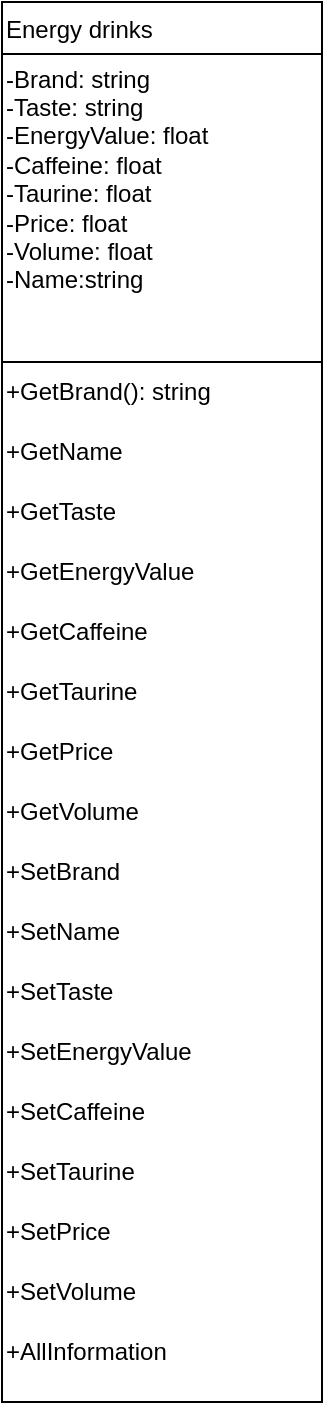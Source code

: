 <mxfile version="15.8.2" type="github">
  <diagram id="C5RBs43oDa-KdzZeNtuy" name="Page-1">
    <mxGraphModel dx="1185" dy="662" grid="1" gridSize="10" guides="1" tooltips="1" connect="1" arrows="1" fold="1" page="1" pageScale="1" pageWidth="827" pageHeight="1169" math="0" shadow="0">
      <root>
        <mxCell id="WIyWlLk6GJQsqaUBKTNV-0" />
        <mxCell id="WIyWlLk6GJQsqaUBKTNV-1" parent="WIyWlLk6GJQsqaUBKTNV-0" />
        <mxCell id="zkfFHV4jXpPFQw0GAbJ--17" value="Energy drinks" style="swimlane;fontStyle=0;align=left;verticalAlign=top;childLayout=stackLayout;horizontal=1;startSize=26;horizontalStack=0;resizeParent=1;resizeLast=0;collapsible=1;marginBottom=0;rounded=0;shadow=0;strokeWidth=1;" parent="WIyWlLk6GJQsqaUBKTNV-1" vertex="1">
          <mxGeometry x="280" y="570" width="160" height="700" as="geometry">
            <mxRectangle x="550" y="140" width="160" height="26" as="alternateBounds" />
          </mxGeometry>
        </mxCell>
        <mxCell id="570bbLZpeUChZeXISY6o-0" value="&lt;div&gt;-Brand: string&lt;/div&gt;&lt;div&gt;-Taste: string&lt;/div&gt;&lt;div&gt;-EnergyValue: float&lt;/div&gt;&lt;div&gt;-Сaffeine: float&amp;nbsp;&lt;/div&gt;&lt;div&gt;-Taurine: float&lt;/div&gt;&lt;div&gt;-Price: float&lt;br&gt;&lt;/div&gt;&lt;div&gt;-Volume: float&lt;br&gt;&lt;/div&gt;&lt;div&gt;-Name:string&lt;/div&gt;&lt;div&gt;&lt;br&gt;&lt;/div&gt;&lt;div&gt;&lt;br&gt;&lt;/div&gt;" style="text;html=1;strokeColor=none;fillColor=none;align=left;verticalAlign=middle;whiteSpace=wrap;rounded=0;" parent="zkfFHV4jXpPFQw0GAbJ--17" vertex="1">
          <mxGeometry y="26" width="160" height="154" as="geometry" />
        </mxCell>
        <mxCell id="570bbLZpeUChZeXISY6o-3" value="" style="endArrow=none;html=1;rounded=0;entryX=1;entryY=1;entryDx=0;entryDy=0;exitX=0;exitY=1;exitDx=0;exitDy=0;align=left;" parent="zkfFHV4jXpPFQw0GAbJ--17" source="570bbLZpeUChZeXISY6o-0" target="570bbLZpeUChZeXISY6o-0" edge="1">
          <mxGeometry width="50" height="50" relative="1" as="geometry">
            <mxPoint x="80" y="370" as="sourcePoint" />
            <mxPoint x="130" y="320" as="targetPoint" />
          </mxGeometry>
        </mxCell>
        <mxCell id="Ze1ppM-xDqqRpbjvohdM-0" value="+GetBrand(): string" style="text;html=1;strokeColor=none;fillColor=none;align=left;verticalAlign=middle;whiteSpace=wrap;rounded=0;" parent="zkfFHV4jXpPFQw0GAbJ--17" vertex="1">
          <mxGeometry y="180" width="160" height="30" as="geometry" />
        </mxCell>
        <mxCell id="d98jHbBEyLSV6FEDs4S4-0" value="+GetName" style="text;html=1;strokeColor=none;fillColor=none;align=left;verticalAlign=middle;whiteSpace=wrap;rounded=0;" vertex="1" parent="zkfFHV4jXpPFQw0GAbJ--17">
          <mxGeometry y="210" width="160" height="30" as="geometry" />
        </mxCell>
        <mxCell id="d98jHbBEyLSV6FEDs4S4-1" value="+GetTaste" style="text;html=1;strokeColor=none;fillColor=none;align=left;verticalAlign=middle;whiteSpace=wrap;rounded=0;" vertex="1" parent="zkfFHV4jXpPFQw0GAbJ--17">
          <mxGeometry y="240" width="160" height="30" as="geometry" />
        </mxCell>
        <mxCell id="d98jHbBEyLSV6FEDs4S4-2" value="+GetEnergyValue" style="text;html=1;strokeColor=none;fillColor=none;align=left;verticalAlign=middle;whiteSpace=wrap;rounded=0;" vertex="1" parent="zkfFHV4jXpPFQw0GAbJ--17">
          <mxGeometry y="270" width="160" height="30" as="geometry" />
        </mxCell>
        <mxCell id="d98jHbBEyLSV6FEDs4S4-3" value="+GetСaffeine" style="text;html=1;strokeColor=none;fillColor=none;align=left;verticalAlign=middle;whiteSpace=wrap;rounded=0;" vertex="1" parent="zkfFHV4jXpPFQw0GAbJ--17">
          <mxGeometry y="300" width="160" height="30" as="geometry" />
        </mxCell>
        <mxCell id="d98jHbBEyLSV6FEDs4S4-4" value="+GetTaurine" style="text;html=1;strokeColor=none;fillColor=none;align=left;verticalAlign=middle;whiteSpace=wrap;rounded=0;" vertex="1" parent="zkfFHV4jXpPFQw0GAbJ--17">
          <mxGeometry y="330" width="160" height="30" as="geometry" />
        </mxCell>
        <mxCell id="d98jHbBEyLSV6FEDs4S4-5" value="+GetPrice" style="text;html=1;strokeColor=none;fillColor=none;align=left;verticalAlign=middle;whiteSpace=wrap;rounded=0;" vertex="1" parent="zkfFHV4jXpPFQw0GAbJ--17">
          <mxGeometry y="360" width="160" height="30" as="geometry" />
        </mxCell>
        <mxCell id="d98jHbBEyLSV6FEDs4S4-6" value="+GetVolume" style="text;html=1;strokeColor=none;fillColor=none;align=left;verticalAlign=middle;whiteSpace=wrap;rounded=0;" vertex="1" parent="zkfFHV4jXpPFQw0GAbJ--17">
          <mxGeometry y="390" width="160" height="30" as="geometry" />
        </mxCell>
        <mxCell id="d98jHbBEyLSV6FEDs4S4-7" value="+SetBrand" style="text;html=1;strokeColor=none;fillColor=none;align=left;verticalAlign=middle;whiteSpace=wrap;rounded=0;" vertex="1" parent="zkfFHV4jXpPFQw0GAbJ--17">
          <mxGeometry y="420" width="160" height="30" as="geometry" />
        </mxCell>
        <mxCell id="d98jHbBEyLSV6FEDs4S4-8" value="+SetName" style="text;html=1;strokeColor=none;fillColor=none;align=left;verticalAlign=middle;whiteSpace=wrap;rounded=0;" vertex="1" parent="zkfFHV4jXpPFQw0GAbJ--17">
          <mxGeometry y="450" width="160" height="30" as="geometry" />
        </mxCell>
        <mxCell id="d98jHbBEyLSV6FEDs4S4-9" value="+SetTaste" style="text;html=1;strokeColor=none;fillColor=none;align=left;verticalAlign=middle;whiteSpace=wrap;rounded=0;" vertex="1" parent="zkfFHV4jXpPFQw0GAbJ--17">
          <mxGeometry y="480" width="160" height="30" as="geometry" />
        </mxCell>
        <mxCell id="d98jHbBEyLSV6FEDs4S4-10" value="+SetEnergyValue" style="text;html=1;strokeColor=none;fillColor=none;align=left;verticalAlign=middle;whiteSpace=wrap;rounded=0;" vertex="1" parent="zkfFHV4jXpPFQw0GAbJ--17">
          <mxGeometry y="510" width="160" height="30" as="geometry" />
        </mxCell>
        <mxCell id="d98jHbBEyLSV6FEDs4S4-11" value="+SetСaffeine" style="text;html=1;strokeColor=none;fillColor=none;align=left;verticalAlign=middle;whiteSpace=wrap;rounded=0;" vertex="1" parent="zkfFHV4jXpPFQw0GAbJ--17">
          <mxGeometry y="540" width="160" height="30" as="geometry" />
        </mxCell>
        <mxCell id="d98jHbBEyLSV6FEDs4S4-12" value="+SetTaurine" style="text;html=1;strokeColor=none;fillColor=none;align=left;verticalAlign=middle;whiteSpace=wrap;rounded=0;" vertex="1" parent="zkfFHV4jXpPFQw0GAbJ--17">
          <mxGeometry y="570" width="160" height="30" as="geometry" />
        </mxCell>
        <mxCell id="d98jHbBEyLSV6FEDs4S4-13" value="+SetPrice" style="text;html=1;strokeColor=none;fillColor=none;align=left;verticalAlign=middle;whiteSpace=wrap;rounded=0;" vertex="1" parent="zkfFHV4jXpPFQw0GAbJ--17">
          <mxGeometry y="600" width="160" height="30" as="geometry" />
        </mxCell>
        <mxCell id="d98jHbBEyLSV6FEDs4S4-14" value="+SetVolume" style="text;html=1;strokeColor=none;fillColor=none;align=left;verticalAlign=middle;whiteSpace=wrap;rounded=0;" vertex="1" parent="zkfFHV4jXpPFQw0GAbJ--17">
          <mxGeometry y="630" width="160" height="30" as="geometry" />
        </mxCell>
        <mxCell id="d98jHbBEyLSV6FEDs4S4-15" value="+AllInformation" style="text;html=1;strokeColor=none;fillColor=none;align=left;verticalAlign=middle;whiteSpace=wrap;rounded=0;" vertex="1" parent="zkfFHV4jXpPFQw0GAbJ--17">
          <mxGeometry y="660" width="160" height="30" as="geometry" />
        </mxCell>
      </root>
    </mxGraphModel>
  </diagram>
</mxfile>
